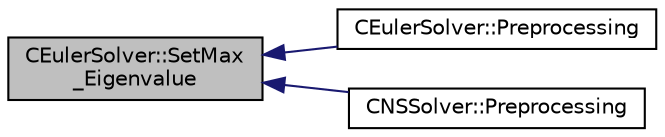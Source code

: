 digraph "CEulerSolver::SetMax_Eigenvalue"
{
  edge [fontname="Helvetica",fontsize="10",labelfontname="Helvetica",labelfontsize="10"];
  node [fontname="Helvetica",fontsize="10",shape=record];
  rankdir="LR";
  Node3282 [label="CEulerSolver::SetMax\l_Eigenvalue",height=0.2,width=0.4,color="black", fillcolor="grey75", style="filled", fontcolor="black"];
  Node3282 -> Node3283 [dir="back",color="midnightblue",fontsize="10",style="solid",fontname="Helvetica"];
  Node3283 [label="CEulerSolver::Preprocessing",height=0.2,width=0.4,color="black", fillcolor="white", style="filled",URL="$class_c_euler_solver.html#a8b89e1bfce33284c2d8f5f00f82f3f3f",tooltip="Compute primitive variables and their gradients. "];
  Node3282 -> Node3284 [dir="back",color="midnightblue",fontsize="10",style="solid",fontname="Helvetica"];
  Node3284 [label="CNSSolver::Preprocessing",height=0.2,width=0.4,color="black", fillcolor="white", style="filled",URL="$class_c_n_s_solver.html#a028c83d18cf8520dff2f9628d8a04e4b",tooltip="Restart residual and compute gradients. "];
}
